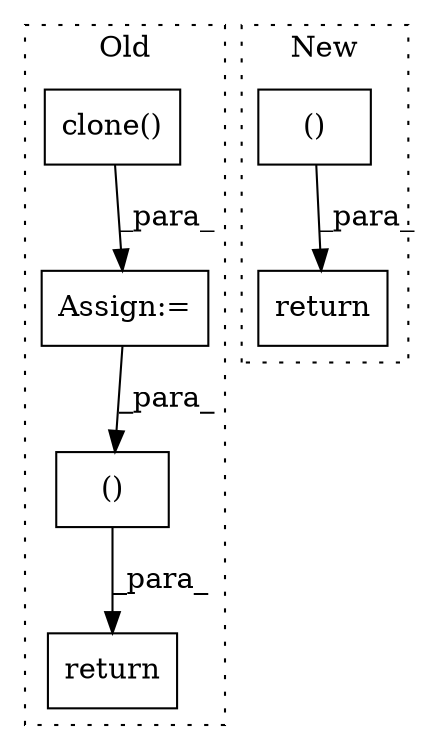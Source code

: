 digraph G {
subgraph cluster0 {
1 [label="clone()" a="75" s="3516" l="11" shape="box"];
3 [label="Assign:=" a="68" s="3491" l="3" shape="box"];
5 [label="()" a="54" s="3556" l="18" shape="box"];
6 [label="return" a="93" s="3539" l="7" shape="box"];
label = "Old";
style="dotted";
}
subgraph cluster1 {
2 [label="()" a="54" s="4163" l="42" shape="box"];
4 [label="return" a="93" s="4146" l="7" shape="box"];
label = "New";
style="dotted";
}
1 -> 3 [label="_para_"];
2 -> 4 [label="_para_"];
3 -> 5 [label="_para_"];
5 -> 6 [label="_para_"];
}